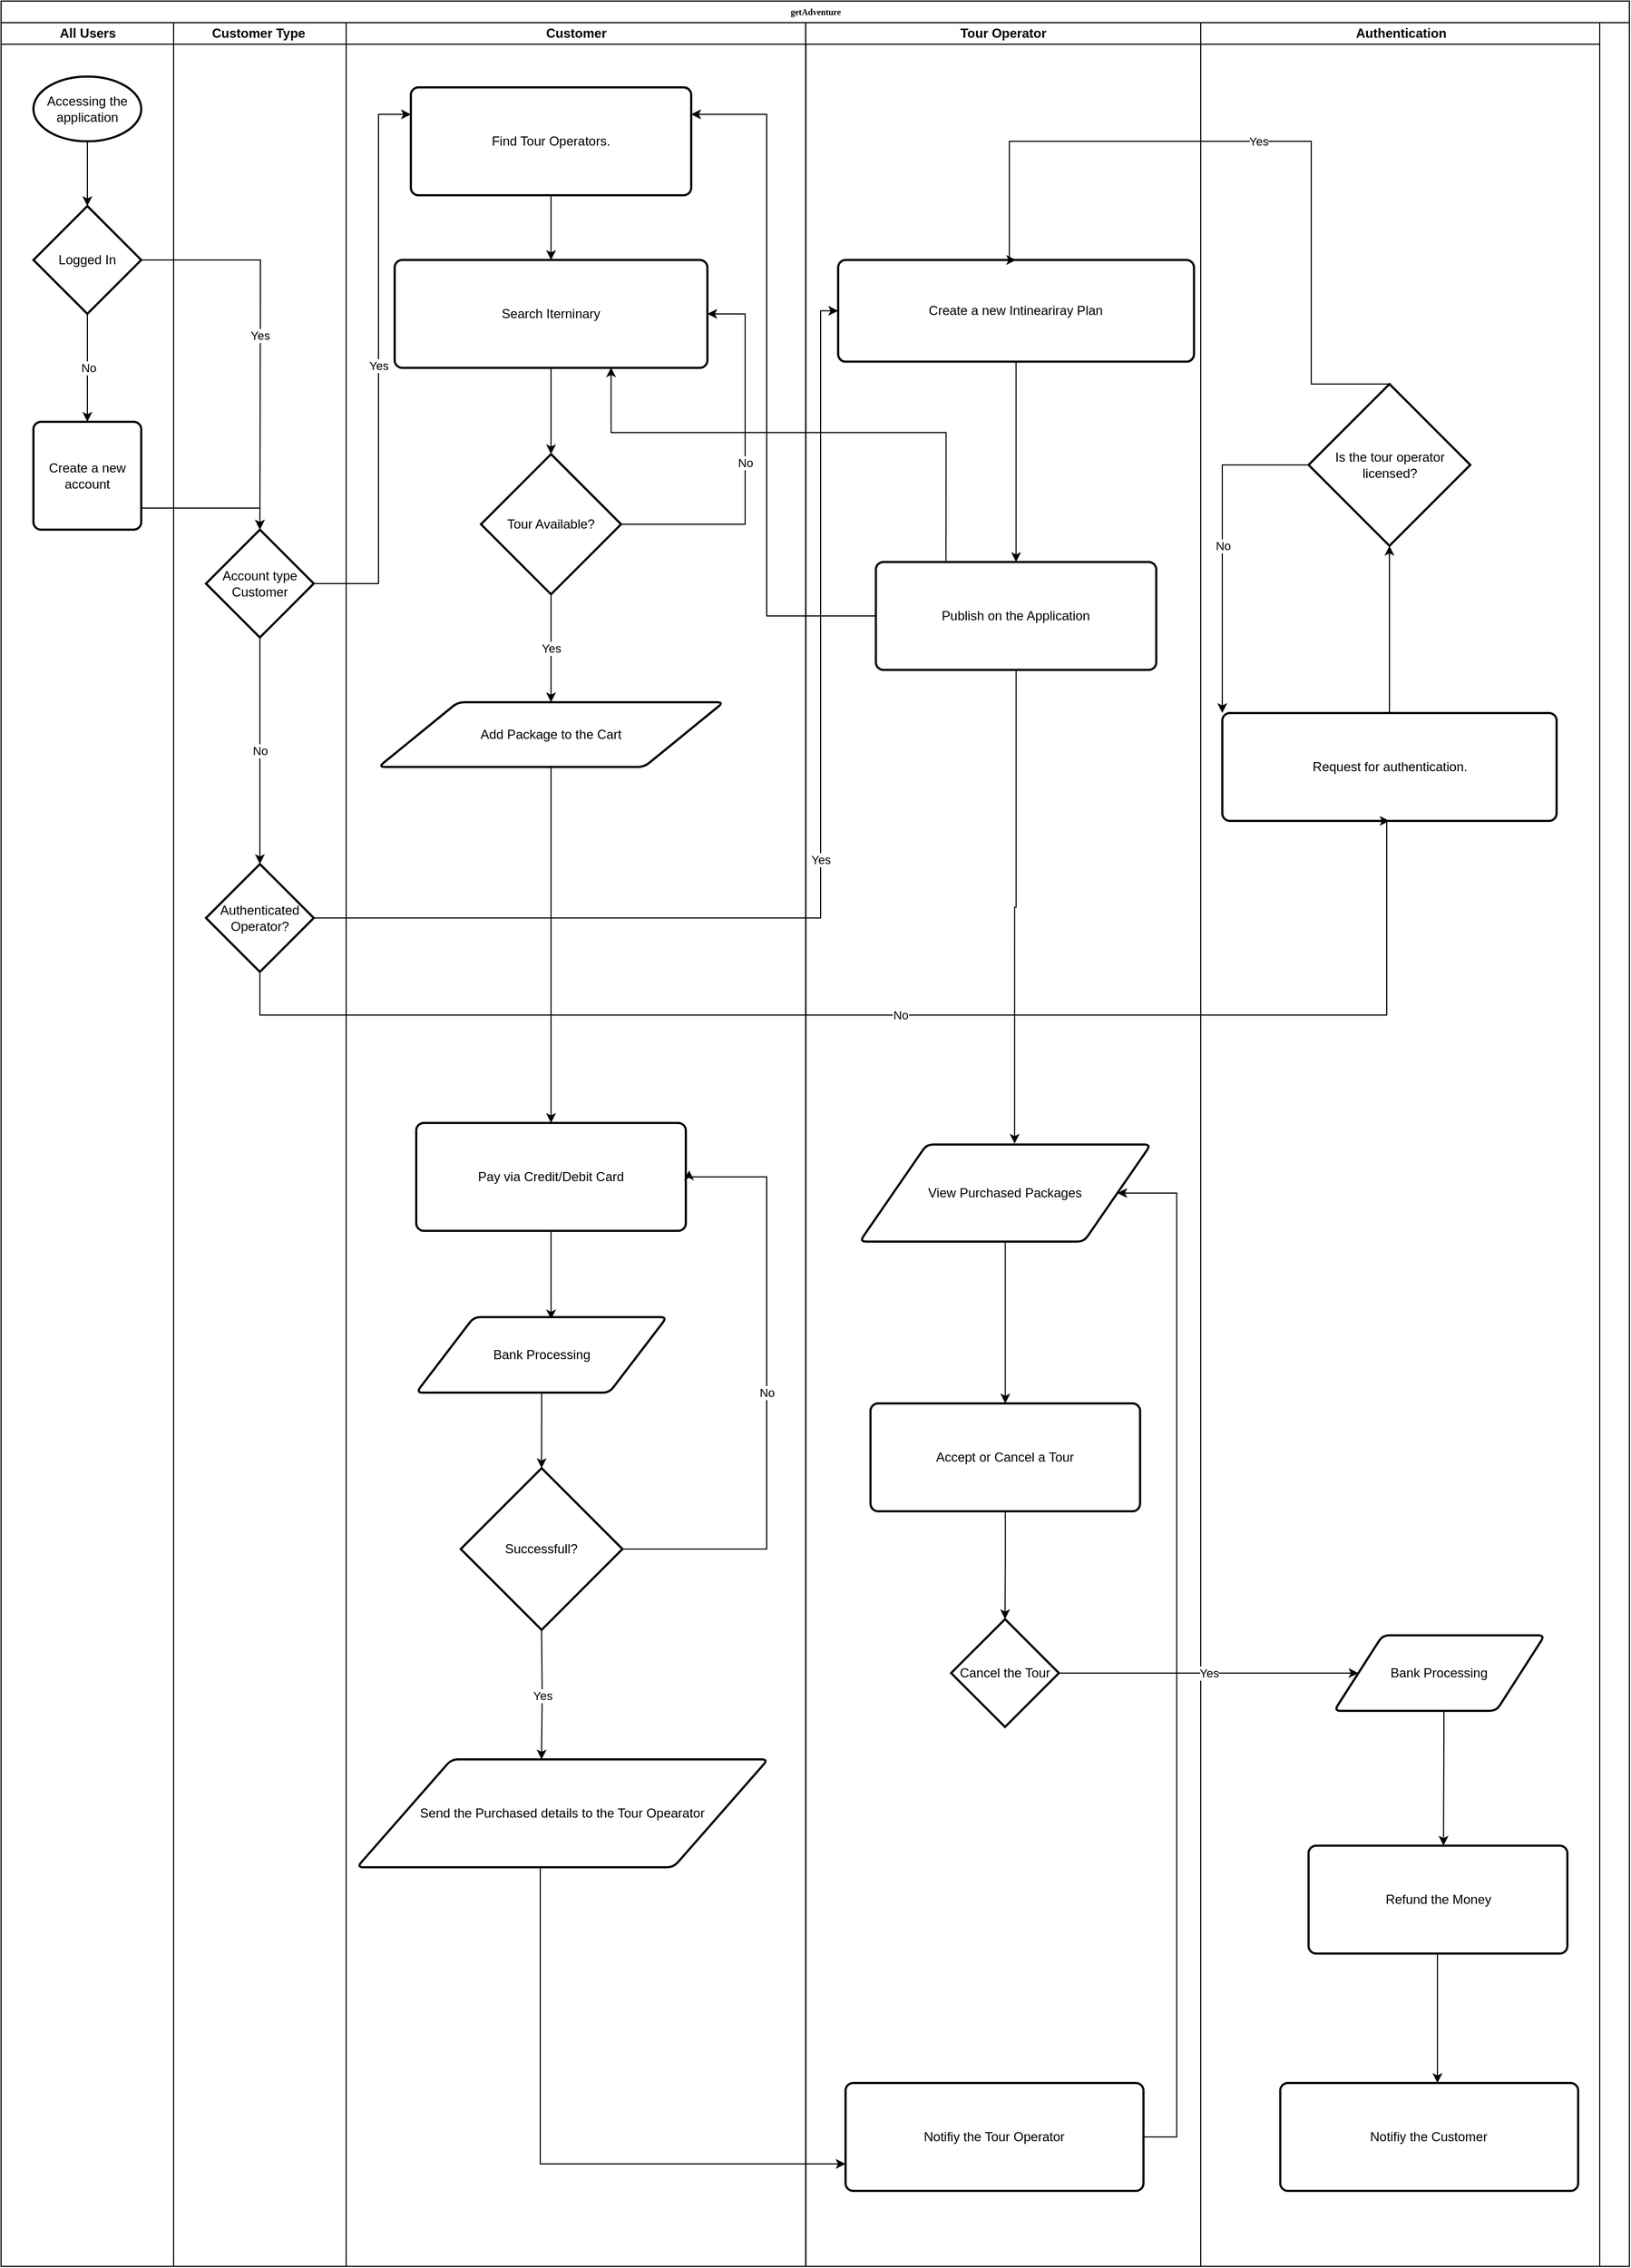 <mxfile version="13.9.9" type="device"><diagram name="Page-1" id="74e2e168-ea6b-b213-b513-2b3c1d86103e"><mxGraphModel dx="852" dy="494" grid="1" gridSize="10" guides="1" tooltips="1" connect="1" arrows="1" fold="1" page="1" pageScale="1" pageWidth="1100" pageHeight="850" background="#ffffff" math="0" shadow="0"><root><mxCell id="0"/><mxCell id="1" parent="0"/><mxCell id="77e6c97f196da883-1" value="getAdventure" style="swimlane;html=1;childLayout=stackLayout;startSize=20;rounded=0;shadow=0;labelBackgroundColor=none;strokeWidth=1;fontFamily=Verdana;fontSize=8;align=center;" parent="1" vertex="1"><mxGeometry x="70" y="70" width="1510" height="2100" as="geometry"/></mxCell><mxCell id="77e6c97f196da883-2" value="All Users" style="swimlane;html=1;startSize=20;" parent="77e6c97f196da883-1" vertex="1"><mxGeometry y="20" width="160" height="2080" as="geometry"/></mxCell><mxCell id="cp1lZaM5SIkFgX6m2ZMf-64" style="edgeStyle=orthogonalEdgeStyle;rounded=0;orthogonalLoop=1;jettySize=auto;html=1;exitX=0.5;exitY=1;exitDx=0;exitDy=0;exitPerimeter=0;entryX=0.5;entryY=0;entryDx=0;entryDy=0;entryPerimeter=0;" parent="77e6c97f196da883-2" source="cp1lZaM5SIkFgX6m2ZMf-62" target="cp1lZaM5SIkFgX6m2ZMf-63" edge="1"><mxGeometry relative="1" as="geometry"/></mxCell><mxCell id="cp1lZaM5SIkFgX6m2ZMf-62" value="Accessing the application" style="strokeWidth=2;html=1;shape=mxgraph.flowchart.start_1;whiteSpace=wrap;" parent="77e6c97f196da883-2" vertex="1"><mxGeometry x="30" y="50" width="100" height="60" as="geometry"/></mxCell><mxCell id="cp1lZaM5SIkFgX6m2ZMf-63" value="Logged In" style="strokeWidth=2;html=1;shape=mxgraph.flowchart.decision;whiteSpace=wrap;" parent="77e6c97f196da883-2" vertex="1"><mxGeometry x="30" y="170" width="100" height="100" as="geometry"/></mxCell><mxCell id="cp1lZaM5SIkFgX6m2ZMf-67" value="Create a new account" style="rounded=1;whiteSpace=wrap;html=1;absoluteArcSize=1;arcSize=14;strokeWidth=2;" parent="77e6c97f196da883-2" vertex="1"><mxGeometry x="30" y="370" width="100" height="100" as="geometry"/></mxCell><mxCell id="77e6c97f196da883-40" style="edgeStyle=orthogonalEdgeStyle;rounded=1;html=1;labelBackgroundColor=none;startArrow=none;startFill=0;startSize=5;endArrow=classicThin;endFill=1;endSize=5;jettySize=auto;orthogonalLoop=1;strokeWidth=1;fontFamily=Verdana;fontSize=8" parent="77e6c97f196da883-1" edge="1"><mxGeometry relative="1" as="geometry"><mxPoint x="1280" y="690" as="targetPoint"/></mxGeometry></mxCell><mxCell id="77e6c97f196da883-3" value="Customer Type&amp;nbsp;" style="swimlane;html=1;startSize=20;" parent="77e6c97f196da883-1" vertex="1"><mxGeometry x="160" y="20" width="160" height="2080" as="geometry"/></mxCell><mxCell id="cp1lZaM5SIkFgX6m2ZMf-68" value="Account type Customer" style="strokeWidth=2;html=1;shape=mxgraph.flowchart.decision;whiteSpace=wrap;" parent="77e6c97f196da883-3" vertex="1"><mxGeometry x="30" y="470" width="100" height="100" as="geometry"/></mxCell><mxCell id="cp1lZaM5SIkFgX6m2ZMf-75" value="Authenticated Operator?" style="strokeWidth=2;html=1;shape=mxgraph.flowchart.decision;whiteSpace=wrap;" parent="77e6c97f196da883-3" vertex="1"><mxGeometry x="30" y="780" width="100" height="100" as="geometry"/></mxCell><mxCell id="cp1lZaM5SIkFgX6m2ZMf-71" value="No" style="edgeStyle=orthogonalEdgeStyle;rounded=0;orthogonalLoop=1;jettySize=auto;html=1;entryX=0.5;entryY=0;entryDx=0;entryDy=0;entryPerimeter=0;" parent="77e6c97f196da883-3" source="cp1lZaM5SIkFgX6m2ZMf-68" target="cp1lZaM5SIkFgX6m2ZMf-75" edge="1"><mxGeometry relative="1" as="geometry"><mxPoint x="80" y="620" as="targetPoint"/></mxGeometry></mxCell><mxCell id="cp1lZaM5SIkFgX6m2ZMf-123" value="Customer" style="swimlane;html=1;startSize=20;" parent="77e6c97f196da883-1" vertex="1"><mxGeometry x="320" y="20" width="426.25" height="2080" as="geometry"/></mxCell><mxCell id="cp1lZaM5SIkFgX6m2ZMf-124" value="Find Tour Operators." style="rounded=1;whiteSpace=wrap;html=1;absoluteArcSize=1;arcSize=14;strokeWidth=2;" parent="cp1lZaM5SIkFgX6m2ZMf-123" vertex="1"><mxGeometry x="60" y="60" width="260" height="100" as="geometry"/></mxCell><mxCell id="cp1lZaM5SIkFgX6m2ZMf-125" value="Search Iterninary" style="rounded=1;whiteSpace=wrap;html=1;absoluteArcSize=1;arcSize=14;strokeWidth=2;" parent="cp1lZaM5SIkFgX6m2ZMf-123" vertex="1"><mxGeometry x="45" y="220" width="290" height="100" as="geometry"/></mxCell><mxCell id="cp1lZaM5SIkFgX6m2ZMf-126" style="edgeStyle=orthogonalEdgeStyle;rounded=0;orthogonalLoop=1;jettySize=auto;html=1;" parent="cp1lZaM5SIkFgX6m2ZMf-123" source="cp1lZaM5SIkFgX6m2ZMf-124" edge="1"><mxGeometry relative="1" as="geometry"><mxPoint x="190" y="220" as="targetPoint"/></mxGeometry></mxCell><mxCell id="cp1lZaM5SIkFgX6m2ZMf-127" style="edgeStyle=orthogonalEdgeStyle;rounded=0;orthogonalLoop=1;jettySize=auto;html=1;entryX=0.5;entryY=0;entryDx=0;entryDy=0;" parent="cp1lZaM5SIkFgX6m2ZMf-123" source="cp1lZaM5SIkFgX6m2ZMf-125" edge="1"><mxGeometry relative="1" as="geometry"><mxPoint x="190.0" y="400" as="targetPoint"/></mxGeometry></mxCell><mxCell id="cp1lZaM5SIkFgX6m2ZMf-128" value="Tour Available?" style="strokeWidth=2;html=1;shape=mxgraph.flowchart.decision;whiteSpace=wrap;" parent="cp1lZaM5SIkFgX6m2ZMf-123" vertex="1"><mxGeometry x="125" y="400" width="130" height="130" as="geometry"/></mxCell><mxCell id="cp1lZaM5SIkFgX6m2ZMf-129" value="No" style="edgeStyle=orthogonalEdgeStyle;rounded=0;orthogonalLoop=1;jettySize=auto;html=1;entryX=1;entryY=0.5;entryDx=0;entryDy=0;exitX=1;exitY=0.5;exitDx=0;exitDy=0;exitPerimeter=0;" parent="cp1lZaM5SIkFgX6m2ZMf-123" source="cp1lZaM5SIkFgX6m2ZMf-128" target="cp1lZaM5SIkFgX6m2ZMf-125" edge="1"><mxGeometry relative="1" as="geometry"><Array as="points"><mxPoint x="370" y="465"/><mxPoint x="370" y="270"/></Array></mxGeometry></mxCell><mxCell id="cp1lZaM5SIkFgX6m2ZMf-130" value="Add Package to the Cart" style="shape=parallelogram;html=1;strokeWidth=2;perimeter=parallelogramPerimeter;whiteSpace=wrap;rounded=1;arcSize=12;size=0.23;" parent="cp1lZaM5SIkFgX6m2ZMf-123" vertex="1"><mxGeometry x="30" y="630" width="320" height="60" as="geometry"/></mxCell><mxCell id="cp1lZaM5SIkFgX6m2ZMf-131" style="edgeStyle=orthogonalEdgeStyle;rounded=0;orthogonalLoop=1;jettySize=auto;html=1;entryX=0.538;entryY=0.029;entryDx=0;entryDy=0;entryPerimeter=0;" parent="cp1lZaM5SIkFgX6m2ZMf-123" source="cp1lZaM5SIkFgX6m2ZMf-132" target="cp1lZaM5SIkFgX6m2ZMf-135" edge="1"><mxGeometry relative="1" as="geometry"/></mxCell><mxCell id="cp1lZaM5SIkFgX6m2ZMf-132" value="Pay via Credit/Debit Card" style="rounded=1;whiteSpace=wrap;html=1;absoluteArcSize=1;arcSize=14;strokeWidth=2;" parent="cp1lZaM5SIkFgX6m2ZMf-123" vertex="1"><mxGeometry x="65" y="1020" width="250" height="100" as="geometry"/></mxCell><mxCell id="cp1lZaM5SIkFgX6m2ZMf-133" value="No" style="edgeStyle=orthogonalEdgeStyle;rounded=0;orthogonalLoop=1;jettySize=auto;html=1;exitX=1;exitY=0.5;exitDx=0;exitDy=0;exitPerimeter=0;entryX=1.012;entryY=0.44;entryDx=0;entryDy=0;entryPerimeter=0;" parent="cp1lZaM5SIkFgX6m2ZMf-123" source="cp1lZaM5SIkFgX6m2ZMf-134" target="cp1lZaM5SIkFgX6m2ZMf-132" edge="1"><mxGeometry relative="1" as="geometry"><Array as="points"><mxPoint x="390" y="1415"/><mxPoint x="390" y="1070"/><mxPoint x="318" y="1070"/></Array></mxGeometry></mxCell><mxCell id="cp1lZaM5SIkFgX6m2ZMf-134" value="Successfull?" style="strokeWidth=2;html=1;shape=mxgraph.flowchart.decision;whiteSpace=wrap;" parent="cp1lZaM5SIkFgX6m2ZMf-123" vertex="1"><mxGeometry x="106.25" y="1340" width="150" height="150" as="geometry"/></mxCell><mxCell id="cp1lZaM5SIkFgX6m2ZMf-135" value="Bank Processing" style="shape=parallelogram;html=1;strokeWidth=2;perimeter=parallelogramPerimeter;whiteSpace=wrap;rounded=1;arcSize=12;size=0.23;" parent="cp1lZaM5SIkFgX6m2ZMf-123" vertex="1"><mxGeometry x="65" y="1200" width="232.5" height="70" as="geometry"/></mxCell><mxCell id="cp1lZaM5SIkFgX6m2ZMf-136" value="Send the Purchased details to the Tour Opearator" style="shape=parallelogram;html=1;strokeWidth=2;perimeter=parallelogramPerimeter;whiteSpace=wrap;rounded=1;arcSize=12;size=0.23;" parent="cp1lZaM5SIkFgX6m2ZMf-123" vertex="1"><mxGeometry x="10" y="1610" width="381.25" height="100" as="geometry"/></mxCell><mxCell id="77e6c97f196da883-5" value="Tour Operator" style="swimlane;html=1;startSize=20;" parent="77e6c97f196da883-1" vertex="1"><mxGeometry x="746.25" y="20" width="366.25" height="2080" as="geometry"/></mxCell><mxCell id="77e6c97f196da883-34" style="edgeStyle=orthogonalEdgeStyle;rounded=1;html=1;labelBackgroundColor=none;startArrow=none;startFill=0;startSize=5;endArrow=classicThin;endFill=1;endSize=5;jettySize=auto;orthogonalLoop=1;strokeColor=#000000;strokeWidth=1;fontFamily=Verdana;fontSize=8;fontColor=#000000;" parent="77e6c97f196da883-5" edge="1"><mxGeometry relative="1" as="geometry"><mxPoint x="80" y="320" as="targetPoint"/></mxGeometry></mxCell><mxCell id="77e6c97f196da883-36" style="edgeStyle=orthogonalEdgeStyle;rounded=1;html=1;labelBackgroundColor=none;startArrow=none;startFill=0;startSize=5;endArrow=classicThin;endFill=1;endSize=5;jettySize=auto;orthogonalLoop=1;strokeWidth=1;fontFamily=Verdana;fontSize=8" parent="77e6c97f196da883-5" edge="1"><mxGeometry relative="1" as="geometry"><mxPoint x="80" y="620" as="sourcePoint"/></mxGeometry></mxCell><mxCell id="cp1lZaM5SIkFgX6m2ZMf-114" value="Create a new Intineariray Plan" style="rounded=1;whiteSpace=wrap;html=1;absoluteArcSize=1;arcSize=14;strokeWidth=2;" parent="77e6c97f196da883-5" vertex="1"><mxGeometry x="30" y="220" width="330" height="94.29" as="geometry"/></mxCell><mxCell id="cp1lZaM5SIkFgX6m2ZMf-116" value="Publish on the Application" style="rounded=1;whiteSpace=wrap;html=1;absoluteArcSize=1;arcSize=14;strokeWidth=2;" parent="77e6c97f196da883-5" vertex="1"><mxGeometry x="65" y="500" width="260" height="100" as="geometry"/></mxCell><mxCell id="cp1lZaM5SIkFgX6m2ZMf-115" style="edgeStyle=orthogonalEdgeStyle;rounded=0;orthogonalLoop=1;jettySize=auto;html=1;entryX=0.5;entryY=0;entryDx=0;entryDy=0;" parent="77e6c97f196da883-5" source="cp1lZaM5SIkFgX6m2ZMf-114" target="cp1lZaM5SIkFgX6m2ZMf-116" edge="1"><mxGeometry relative="1" as="geometry"><mxPoint x="190" y="490" as="targetPoint"/></mxGeometry></mxCell><mxCell id="cp1lZaM5SIkFgX6m2ZMf-145" style="edgeStyle=orthogonalEdgeStyle;rounded=0;orthogonalLoop=1;jettySize=auto;html=1;" parent="77e6c97f196da883-5" source="cp1lZaM5SIkFgX6m2ZMf-120" target="cp1lZaM5SIkFgX6m2ZMf-122" edge="1"><mxGeometry relative="1" as="geometry"/></mxCell><mxCell id="cp1lZaM5SIkFgX6m2ZMf-120" value="View Purchased Packages" style="shape=parallelogram;html=1;strokeWidth=2;perimeter=parallelogramPerimeter;whiteSpace=wrap;rounded=1;arcSize=12;size=0.23;" parent="77e6c97f196da883-5" vertex="1"><mxGeometry x="50" y="1040" width="270" height="90" as="geometry"/></mxCell><mxCell id="cp1lZaM5SIkFgX6m2ZMf-118" style="edgeStyle=orthogonalEdgeStyle;rounded=0;orthogonalLoop=1;jettySize=auto;html=1;entryX=0.532;entryY=-0.009;entryDx=0;entryDy=0;entryPerimeter=0;" parent="77e6c97f196da883-5" source="cp1lZaM5SIkFgX6m2ZMf-116" target="cp1lZaM5SIkFgX6m2ZMf-120" edge="1"><mxGeometry relative="1" as="geometry"><mxPoint x="195" y="1020" as="targetPoint"/><Array as="points"><mxPoint x="195" y="820"/><mxPoint x="194" y="820"/></Array></mxGeometry></mxCell><mxCell id="BwvGu3JcWrdJWADJ46c6-3" style="edgeStyle=orthogonalEdgeStyle;rounded=0;orthogonalLoop=1;jettySize=auto;html=1;entryX=0.5;entryY=0;entryDx=0;entryDy=0;entryPerimeter=0;" parent="77e6c97f196da883-5" source="cp1lZaM5SIkFgX6m2ZMf-122" target="BwvGu3JcWrdJWADJ46c6-1" edge="1"><mxGeometry relative="1" as="geometry"/></mxCell><mxCell id="cp1lZaM5SIkFgX6m2ZMf-122" value="Accept or Cancel a Tour" style="rounded=1;whiteSpace=wrap;html=1;absoluteArcSize=1;arcSize=14;strokeWidth=2;" parent="77e6c97f196da883-5" vertex="1"><mxGeometry x="60" y="1280" width="250" height="100" as="geometry"/></mxCell><mxCell id="cp1lZaM5SIkFgX6m2ZMf-137" value="Notifiy the Tour Operator" style="rounded=1;whiteSpace=wrap;html=1;absoluteArcSize=1;arcSize=14;strokeWidth=2;" parent="77e6c97f196da883-5" vertex="1"><mxGeometry x="36.88" y="1910" width="276.25" height="100" as="geometry"/></mxCell><mxCell id="cp1lZaM5SIkFgX6m2ZMf-143" style="edgeStyle=orthogonalEdgeStyle;rounded=0;orthogonalLoop=1;jettySize=auto;html=1;entryX=1;entryY=0.5;entryDx=0;entryDy=0;" parent="77e6c97f196da883-5" source="cp1lZaM5SIkFgX6m2ZMf-137" target="cp1lZaM5SIkFgX6m2ZMf-120" edge="1"><mxGeometry relative="1" as="geometry"><mxPoint x="303.75" y="1290" as="targetPoint"/><Array as="points"><mxPoint x="344" y="1960"/><mxPoint x="344" y="1085"/></Array></mxGeometry></mxCell><mxCell id="BwvGu3JcWrdJWADJ46c6-1" value="Cancel the Tour" style="strokeWidth=2;html=1;shape=mxgraph.flowchart.decision;whiteSpace=wrap;" parent="77e6c97f196da883-5" vertex="1"><mxGeometry x="134.75" y="1480" width="100" height="100" as="geometry"/></mxCell><mxCell id="77e6c97f196da883-6" value="Authentication" style="swimlane;html=1;startSize=20;" parent="77e6c97f196da883-1" vertex="1"><mxGeometry x="1112.5" y="20" width="370" height="2080" as="geometry"/></mxCell><mxCell id="77e6c97f196da883-37" style="edgeStyle=orthogonalEdgeStyle;rounded=1;html=1;labelBackgroundColor=none;startArrow=none;startFill=0;startSize=5;endArrow=classicThin;endFill=1;endSize=5;jettySize=auto;orthogonalLoop=1;strokeWidth=1;fontFamily=Verdana;fontSize=8" parent="77e6c97f196da883-6" edge="1"><mxGeometry relative="1" as="geometry"><mxPoint x="80" y="460" as="sourcePoint"/></mxGeometry></mxCell><mxCell id="77e6c97f196da883-38" style="edgeStyle=orthogonalEdgeStyle;rounded=1;html=1;labelBackgroundColor=none;startArrow=none;startFill=0;startSize=5;endArrow=classicThin;endFill=1;endSize=5;jettySize=auto;orthogonalLoop=1;strokeWidth=1;fontFamily=Verdana;fontSize=8" parent="77e6c97f196da883-6" edge="1"><mxGeometry relative="1" as="geometry"><mxPoint x="80" y="540" as="sourcePoint"/></mxGeometry></mxCell><mxCell id="cp1lZaM5SIkFgX6m2ZMf-79" value="Request for authentication." style="rounded=1;whiteSpace=wrap;html=1;absoluteArcSize=1;arcSize=14;strokeWidth=2;" parent="77e6c97f196da883-6" vertex="1"><mxGeometry x="20" y="640" width="310" height="100" as="geometry"/></mxCell><mxCell id="cp1lZaM5SIkFgX6m2ZMf-81" value="Is the tour operator licensed?" style="strokeWidth=2;html=1;shape=mxgraph.flowchart.decision;whiteSpace=wrap;" parent="77e6c97f196da883-6" vertex="1"><mxGeometry x="100" y="335" width="150" height="150" as="geometry"/></mxCell><mxCell id="cp1lZaM5SIkFgX6m2ZMf-82" value="No" style="edgeStyle=orthogonalEdgeStyle;rounded=0;orthogonalLoop=1;jettySize=auto;html=1;entryX=0;entryY=0;entryDx=0;entryDy=0;" parent="77e6c97f196da883-6" source="cp1lZaM5SIkFgX6m2ZMf-81" target="cp1lZaM5SIkFgX6m2ZMf-79" edge="1"><mxGeometry relative="1" as="geometry"><mxPoint x="30" y="630" as="targetPoint"/><Array as="points"><mxPoint x="20" y="410"/></Array></mxGeometry></mxCell><mxCell id="cp1lZaM5SIkFgX6m2ZMf-80" style="edgeStyle=orthogonalEdgeStyle;rounded=0;orthogonalLoop=1;jettySize=auto;html=1;entryX=0.5;entryY=1;entryDx=0;entryDy=0;entryPerimeter=0;" parent="77e6c97f196da883-6" source="cp1lZaM5SIkFgX6m2ZMf-79" target="cp1lZaM5SIkFgX6m2ZMf-81" edge="1"><mxGeometry relative="1" as="geometry"><mxPoint x="155" y="480" as="targetPoint"/></mxGeometry></mxCell><mxCell id="BwvGu3JcWrdJWADJ46c6-5" value="Bank Processing" style="shape=parallelogram;html=1;strokeWidth=2;perimeter=parallelogramPerimeter;whiteSpace=wrap;rounded=1;arcSize=12;size=0.23;" parent="77e6c97f196da883-6" vertex="1"><mxGeometry x="123.75" y="1495" width="195.25" height="70" as="geometry"/></mxCell><mxCell id="BwvGu3JcWrdJWADJ46c6-7" value="Refund the Money" style="rounded=1;whiteSpace=wrap;html=1;absoluteArcSize=1;arcSize=14;strokeWidth=2;" parent="77e6c97f196da883-6" vertex="1"><mxGeometry x="100" y="1690" width="240" height="100" as="geometry"/></mxCell><mxCell id="BwvGu3JcWrdJWADJ46c6-9" value="Notifiy the Customer" style="rounded=1;whiteSpace=wrap;html=1;absoluteArcSize=1;arcSize=14;strokeWidth=2;" parent="77e6c97f196da883-6" vertex="1"><mxGeometry x="73.75" y="1910" width="276.25" height="100" as="geometry"/></mxCell><mxCell id="BwvGu3JcWrdJWADJ46c6-10" style="edgeStyle=orthogonalEdgeStyle;rounded=0;orthogonalLoop=1;jettySize=auto;html=1;" parent="77e6c97f196da883-6" source="BwvGu3JcWrdJWADJ46c6-7" edge="1"><mxGeometry relative="1" as="geometry"><mxPoint x="219.5" y="1910" as="targetPoint"/></mxGeometry></mxCell><mxCell id="cp1lZaM5SIkFgX6m2ZMf-69" style="edgeStyle=orthogonalEdgeStyle;rounded=0;orthogonalLoop=1;jettySize=auto;html=1;entryX=0.5;entryY=0;entryDx=0;entryDy=0;entryPerimeter=0;" parent="77e6c97f196da883-1" source="cp1lZaM5SIkFgX6m2ZMf-67" target="cp1lZaM5SIkFgX6m2ZMf-68" edge="1"><mxGeometry relative="1" as="geometry"><Array as="points"><mxPoint x="240" y="470"/></Array></mxGeometry></mxCell><mxCell id="cp1lZaM5SIkFgX6m2ZMf-78" value="No" style="edgeStyle=orthogonalEdgeStyle;rounded=0;orthogonalLoop=1;jettySize=auto;html=1;entryX=0.5;entryY=1;entryDx=0;entryDy=0;exitX=0.5;exitY=1;exitDx=0;exitDy=0;exitPerimeter=0;" parent="77e6c97f196da883-1" source="cp1lZaM5SIkFgX6m2ZMf-75" target="cp1lZaM5SIkFgX6m2ZMf-79" edge="1"><mxGeometry relative="1" as="geometry"><mxPoint x="950" y="790" as="targetPoint"/><Array as="points"><mxPoint x="240" y="940"/><mxPoint x="1285" y="940"/></Array></mxGeometry></mxCell><mxCell id="cp1lZaM5SIkFgX6m2ZMf-70" value="Yes" style="edgeStyle=orthogonalEdgeStyle;rounded=0;orthogonalLoop=1;jettySize=auto;html=1;entryX=0;entryY=0.25;entryDx=0;entryDy=0;" parent="77e6c97f196da883-1" source="cp1lZaM5SIkFgX6m2ZMf-68" edge="1"><mxGeometry relative="1" as="geometry"><mxPoint x="380.0" y="105" as="targetPoint"/><Array as="points"><mxPoint x="350" y="540"/><mxPoint x="350" y="105"/></Array></mxGeometry></mxCell><mxCell id="cp1lZaM5SIkFgX6m2ZMf-83" value="Yes" style="edgeStyle=orthogonalEdgeStyle;rounded=0;orthogonalLoop=1;jettySize=auto;html=1;entryX=0.5;entryY=0;entryDx=0;entryDy=0;exitX=0.5;exitY=0;exitDx=0;exitDy=0;exitPerimeter=0;" parent="77e6c97f196da883-1" source="cp1lZaM5SIkFgX6m2ZMf-81" target="cp1lZaM5SIkFgX6m2ZMf-114" edge="1"><mxGeometry relative="1" as="geometry"><mxPoint x="950" y="220" as="targetPoint"/><Array as="points"><mxPoint x="1215" y="355"/><mxPoint x="1215" y="130"/><mxPoint x="935" y="130"/></Array></mxGeometry></mxCell><mxCell id="cp1lZaM5SIkFgX6m2ZMf-76" value="Yes" style="edgeStyle=orthogonalEdgeStyle;rounded=0;orthogonalLoop=1;jettySize=auto;html=1;entryX=0;entryY=0.5;entryDx=0;entryDy=0;" parent="77e6c97f196da883-1" source="cp1lZaM5SIkFgX6m2ZMf-75" target="cp1lZaM5SIkFgX6m2ZMf-114" edge="1"><mxGeometry relative="1" as="geometry"><mxPoint x="880" y="850" as="targetPoint"/><Array as="points"><mxPoint x="760" y="850"/><mxPoint x="760" y="287"/></Array></mxGeometry></mxCell><mxCell id="cp1lZaM5SIkFgX6m2ZMf-117" style="edgeStyle=orthogonalEdgeStyle;rounded=0;orthogonalLoop=1;jettySize=auto;html=1;entryX=1;entryY=0.25;entryDx=0;entryDy=0;" parent="77e6c97f196da883-1" source="cp1lZaM5SIkFgX6m2ZMf-116" edge="1"><mxGeometry relative="1" as="geometry"><mxPoint x="640" y="105" as="targetPoint"/><Array as="points"><mxPoint x="710" y="570"/><mxPoint x="710" y="105"/></Array></mxGeometry></mxCell><mxCell id="cp1lZaM5SIkFgX6m2ZMf-144" style="edgeStyle=orthogonalEdgeStyle;rounded=0;orthogonalLoop=1;jettySize=auto;html=1;entryX=0;entryY=0.75;entryDx=0;entryDy=0;" parent="77e6c97f196da883-1" source="cp1lZaM5SIkFgX6m2ZMf-136" target="cp1lZaM5SIkFgX6m2ZMf-137" edge="1"><mxGeometry relative="1" as="geometry"><Array as="points"><mxPoint x="500" y="2005"/></Array></mxGeometry></mxCell><mxCell id="cp1lZaM5SIkFgX6m2ZMf-147" style="edgeStyle=orthogonalEdgeStyle;rounded=0;orthogonalLoop=1;jettySize=auto;html=1;exitX=0.25;exitY=0;exitDx=0;exitDy=0;entryX=0.692;entryY=0.996;entryDx=0;entryDy=0;entryPerimeter=0;" parent="77e6c97f196da883-1" source="cp1lZaM5SIkFgX6m2ZMf-116" target="cp1lZaM5SIkFgX6m2ZMf-125" edge="1"><mxGeometry relative="1" as="geometry"><mxPoint x="570.0" y="350" as="targetPoint"/><Array as="points"><mxPoint x="876" y="400"/><mxPoint x="566" y="400"/></Array></mxGeometry></mxCell><mxCell id="BwvGu3JcWrdJWADJ46c6-4" value="Yes" style="edgeStyle=orthogonalEdgeStyle;rounded=0;orthogonalLoop=1;jettySize=auto;html=1;" parent="77e6c97f196da883-1" source="BwvGu3JcWrdJWADJ46c6-1" target="BwvGu3JcWrdJWADJ46c6-5" edge="1"><mxGeometry relative="1" as="geometry"><mxPoint x="1160" y="1550" as="targetPoint"/></mxGeometry></mxCell><mxCell id="cp1lZaM5SIkFgX6m2ZMf-65" value="Yes" style="edgeStyle=orthogonalEdgeStyle;rounded=0;orthogonalLoop=1;jettySize=auto;html=1;" parent="1" source="cp1lZaM5SIkFgX6m2ZMf-63" edge="1"><mxGeometry relative="1" as="geometry"><mxPoint x="310" y="560" as="targetPoint"/></mxGeometry></mxCell><mxCell id="cp1lZaM5SIkFgX6m2ZMf-66" value="No" style="edgeStyle=orthogonalEdgeStyle;rounded=0;orthogonalLoop=1;jettySize=auto;html=1;" parent="1" source="cp1lZaM5SIkFgX6m2ZMf-63" edge="1"><mxGeometry relative="1" as="geometry"><mxPoint x="150" y="460" as="targetPoint"/></mxGeometry></mxCell><mxCell id="cp1lZaM5SIkFgX6m2ZMf-95" value="Yes" style="edgeStyle=orthogonalEdgeStyle;rounded=0;orthogonalLoop=1;jettySize=auto;html=1;" parent="1" edge="1"><mxGeometry relative="1" as="geometry"><mxPoint x="580.0" y="720" as="targetPoint"/><mxPoint x="580.0" y="620" as="sourcePoint"/></mxGeometry></mxCell><mxCell id="cp1lZaM5SIkFgX6m2ZMf-99" style="edgeStyle=orthogonalEdgeStyle;rounded=0;orthogonalLoop=1;jettySize=auto;html=1;" parent="1" edge="1"><mxGeometry relative="1" as="geometry"><mxPoint x="580.0" y="1110" as="targetPoint"/><mxPoint x="580.0" y="780" as="sourcePoint"/></mxGeometry></mxCell><mxCell id="cp1lZaM5SIkFgX6m2ZMf-108" style="edgeStyle=orthogonalEdgeStyle;rounded=0;orthogonalLoop=1;jettySize=auto;html=1;" parent="1" edge="1"><mxGeometry relative="1" as="geometry"><mxPoint x="571.25" y="1430" as="targetPoint"/><mxPoint x="571.333" y="1360" as="sourcePoint"/></mxGeometry></mxCell><mxCell id="cp1lZaM5SIkFgX6m2ZMf-109" value="Yes" style="edgeStyle=orthogonalEdgeStyle;rounded=0;orthogonalLoop=1;jettySize=auto;html=1;entryX=0.449;entryY=0;entryDx=0;entryDy=0;entryPerimeter=0;" parent="1" target="cp1lZaM5SIkFgX6m2ZMf-136" edge="1"><mxGeometry relative="1" as="geometry"><mxPoint x="571.25" y="1680" as="targetPoint"/><mxPoint x="571.25" y="1580" as="sourcePoint"/></mxGeometry></mxCell><mxCell id="BwvGu3JcWrdJWADJ46c6-6" style="edgeStyle=orthogonalEdgeStyle;rounded=0;orthogonalLoop=1;jettySize=auto;html=1;" parent="1" source="BwvGu3JcWrdJWADJ46c6-5" edge="1"><mxGeometry relative="1" as="geometry"><mxPoint x="1407.625" y="1780" as="targetPoint"/><Array as="points"><mxPoint x="1408" y="1680"/><mxPoint x="1408" y="1680"/></Array></mxGeometry></mxCell></root></mxGraphModel></diagram></mxfile>